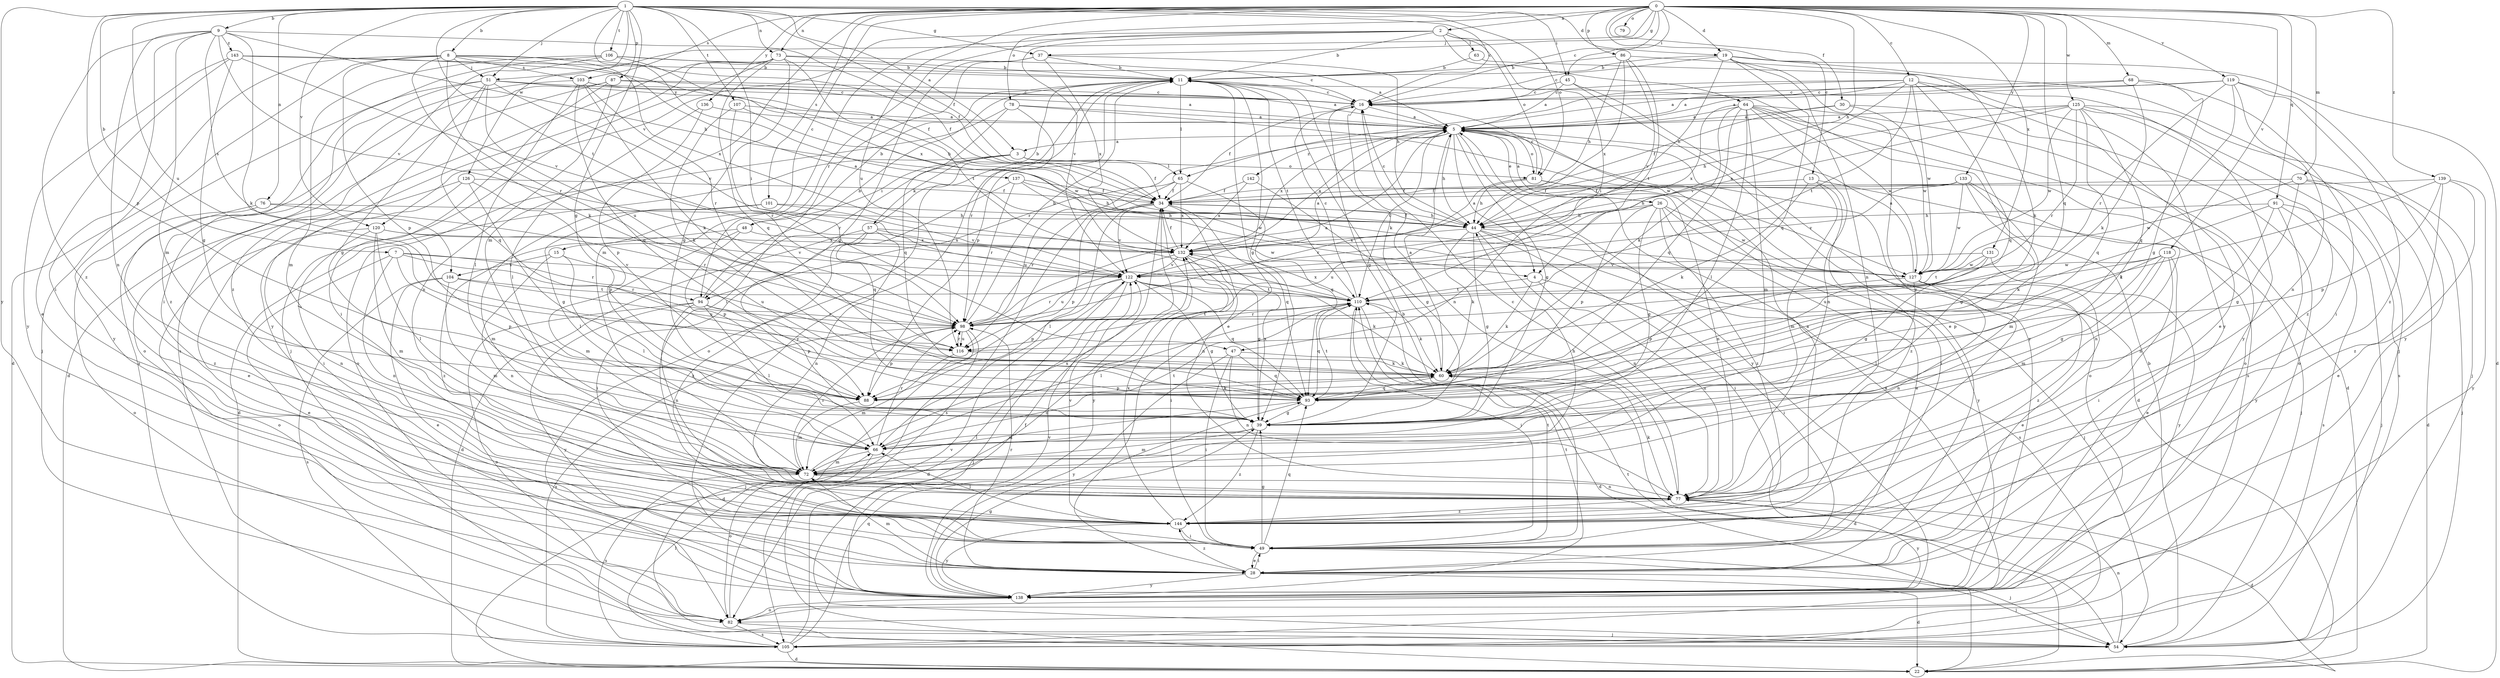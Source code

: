 strict digraph  {
0;
1;
2;
3;
4;
5;
7;
8;
9;
11;
12;
13;
15;
16;
19;
22;
26;
28;
30;
34;
37;
39;
44;
45;
47;
48;
49;
51;
54;
57;
60;
63;
64;
65;
66;
68;
70;
72;
73;
76;
77;
78;
79;
81;
82;
86;
87;
88;
91;
93;
94;
98;
101;
103;
104;
105;
106;
107;
110;
116;
118;
119;
120;
122;
125;
126;
127;
131;
132;
133;
136;
137;
138;
139;
142;
143;
144;
0 -> 2  [label=a];
0 -> 12  [label=c];
0 -> 13  [label=c];
0 -> 15  [label=c];
0 -> 16  [label=c];
0 -> 19  [label=d];
0 -> 30  [label=f];
0 -> 37  [label=g];
0 -> 44  [label=h];
0 -> 45  [label=i];
0 -> 51  [label=j];
0 -> 68  [label=m];
0 -> 70  [label=m];
0 -> 72  [label=m];
0 -> 73  [label=n];
0 -> 78  [label=o];
0 -> 79  [label=o];
0 -> 86  [label=p];
0 -> 91  [label=q];
0 -> 93  [label=q];
0 -> 101  [label=s];
0 -> 103  [label=s];
0 -> 116  [label=u];
0 -> 118  [label=v];
0 -> 119  [label=v];
0 -> 125  [label=w];
0 -> 131  [label=x];
0 -> 133  [label=y];
0 -> 136  [label=y];
0 -> 139  [label=z];
1 -> 3  [label=a];
1 -> 7  [label=b];
1 -> 8  [label=b];
1 -> 9  [label=b];
1 -> 16  [label=c];
1 -> 19  [label=d];
1 -> 34  [label=f];
1 -> 37  [label=g];
1 -> 39  [label=g];
1 -> 45  [label=i];
1 -> 47  [label=i];
1 -> 51  [label=j];
1 -> 73  [label=n];
1 -> 76  [label=n];
1 -> 81  [label=o];
1 -> 87  [label=p];
1 -> 88  [label=p];
1 -> 106  [label=t];
1 -> 107  [label=t];
1 -> 110  [label=t];
1 -> 116  [label=u];
1 -> 120  [label=v];
1 -> 126  [label=w];
1 -> 137  [label=y];
1 -> 138  [label=y];
2 -> 11  [label=b];
2 -> 47  [label=i];
2 -> 63  [label=l];
2 -> 64  [label=l];
2 -> 72  [label=m];
2 -> 81  [label=o];
2 -> 94  [label=r];
2 -> 120  [label=v];
2 -> 122  [label=v];
3 -> 22  [label=d];
3 -> 34  [label=f];
3 -> 48  [label=i];
3 -> 57  [label=k];
3 -> 65  [label=l];
3 -> 81  [label=o];
3 -> 94  [label=r];
4 -> 49  [label=i];
4 -> 60  [label=k];
4 -> 77  [label=n];
4 -> 110  [label=t];
5 -> 3  [label=a];
5 -> 4  [label=a];
5 -> 22  [label=d];
5 -> 26  [label=e];
5 -> 39  [label=g];
5 -> 44  [label=h];
5 -> 81  [label=o];
5 -> 82  [label=o];
5 -> 94  [label=r];
5 -> 110  [label=t];
5 -> 132  [label=x];
5 -> 138  [label=y];
5 -> 142  [label=z];
7 -> 28  [label=e];
7 -> 77  [label=n];
7 -> 88  [label=p];
7 -> 94  [label=r];
7 -> 98  [label=r];
7 -> 122  [label=v];
8 -> 4  [label=a];
8 -> 22  [label=d];
8 -> 34  [label=f];
8 -> 51  [label=j];
8 -> 54  [label=j];
8 -> 60  [label=k];
8 -> 88  [label=p];
8 -> 98  [label=r];
8 -> 103  [label=s];
8 -> 132  [label=x];
9 -> 34  [label=f];
9 -> 44  [label=h];
9 -> 49  [label=i];
9 -> 60  [label=k];
9 -> 72  [label=m];
9 -> 77  [label=n];
9 -> 104  [label=s];
9 -> 122  [label=v];
9 -> 143  [label=z];
9 -> 144  [label=z];
11 -> 16  [label=c];
11 -> 28  [label=e];
11 -> 39  [label=g];
11 -> 60  [label=k];
11 -> 65  [label=l];
11 -> 82  [label=o];
11 -> 88  [label=p];
11 -> 110  [label=t];
11 -> 138  [label=y];
12 -> 4  [label=a];
12 -> 5  [label=a];
12 -> 16  [label=c];
12 -> 28  [label=e];
12 -> 65  [label=l];
12 -> 93  [label=q];
12 -> 110  [label=t];
12 -> 127  [label=w];
12 -> 138  [label=y];
13 -> 34  [label=f];
13 -> 54  [label=j];
13 -> 60  [label=k];
13 -> 72  [label=m];
13 -> 144  [label=z];
15 -> 66  [label=l];
15 -> 77  [label=n];
15 -> 104  [label=s];
15 -> 116  [label=u];
16 -> 5  [label=a];
16 -> 34  [label=f];
16 -> 39  [label=g];
16 -> 77  [label=n];
19 -> 11  [label=b];
19 -> 16  [label=c];
19 -> 22  [label=d];
19 -> 44  [label=h];
19 -> 54  [label=j];
19 -> 77  [label=n];
19 -> 93  [label=q];
19 -> 144  [label=z];
26 -> 5  [label=a];
26 -> 28  [label=e];
26 -> 39  [label=g];
26 -> 44  [label=h];
26 -> 88  [label=p];
26 -> 116  [label=u];
26 -> 127  [label=w];
26 -> 138  [label=y];
26 -> 144  [label=z];
28 -> 22  [label=d];
28 -> 49  [label=i];
28 -> 54  [label=j];
28 -> 72  [label=m];
28 -> 98  [label=r];
28 -> 138  [label=y];
28 -> 144  [label=z];
30 -> 5  [label=a];
30 -> 34  [label=f];
30 -> 82  [label=o];
30 -> 127  [label=w];
34 -> 44  [label=h];
34 -> 66  [label=l];
34 -> 77  [label=n];
34 -> 82  [label=o];
34 -> 88  [label=p];
34 -> 93  [label=q];
34 -> 98  [label=r];
34 -> 122  [label=v];
34 -> 138  [label=y];
37 -> 11  [label=b];
37 -> 39  [label=g];
37 -> 44  [label=h];
37 -> 49  [label=i];
37 -> 132  [label=x];
39 -> 66  [label=l];
39 -> 72  [label=m];
39 -> 132  [label=x];
39 -> 144  [label=z];
44 -> 16  [label=c];
44 -> 34  [label=f];
44 -> 39  [label=g];
44 -> 49  [label=i];
44 -> 54  [label=j];
44 -> 60  [label=k];
44 -> 77  [label=n];
44 -> 105  [label=s];
44 -> 132  [label=x];
45 -> 5  [label=a];
45 -> 16  [label=c];
45 -> 28  [label=e];
45 -> 138  [label=y];
47 -> 49  [label=i];
47 -> 60  [label=k];
47 -> 77  [label=n];
47 -> 93  [label=q];
47 -> 138  [label=y];
48 -> 11  [label=b];
48 -> 72  [label=m];
48 -> 88  [label=p];
48 -> 132  [label=x];
48 -> 144  [label=z];
49 -> 11  [label=b];
49 -> 28  [label=e];
49 -> 39  [label=g];
49 -> 54  [label=j];
49 -> 93  [label=q];
49 -> 110  [label=t];
51 -> 16  [label=c];
51 -> 39  [label=g];
51 -> 44  [label=h];
51 -> 93  [label=q];
51 -> 116  [label=u];
51 -> 122  [label=v];
51 -> 138  [label=y];
51 -> 144  [label=z];
54 -> 11  [label=b];
54 -> 77  [label=n];
54 -> 110  [label=t];
57 -> 11  [label=b];
57 -> 22  [label=d];
57 -> 49  [label=i];
57 -> 77  [label=n];
57 -> 127  [label=w];
57 -> 132  [label=x];
57 -> 144  [label=z];
60 -> 5  [label=a];
60 -> 22  [label=d];
60 -> 88  [label=p];
60 -> 93  [label=q];
63 -> 11  [label=b];
63 -> 138  [label=y];
64 -> 5  [label=a];
64 -> 22  [label=d];
64 -> 60  [label=k];
64 -> 66  [label=l];
64 -> 72  [label=m];
64 -> 77  [label=n];
64 -> 82  [label=o];
64 -> 93  [label=q];
64 -> 105  [label=s];
64 -> 127  [label=w];
64 -> 132  [label=x];
65 -> 34  [label=f];
65 -> 93  [label=q];
65 -> 105  [label=s];
65 -> 116  [label=u];
65 -> 132  [label=x];
66 -> 72  [label=m];
66 -> 82  [label=o];
66 -> 98  [label=r];
66 -> 110  [label=t];
68 -> 5  [label=a];
68 -> 16  [label=c];
68 -> 39  [label=g];
68 -> 49  [label=i];
68 -> 60  [label=k];
70 -> 22  [label=d];
70 -> 34  [label=f];
70 -> 39  [label=g];
70 -> 54  [label=j];
70 -> 127  [label=w];
72 -> 44  [label=h];
72 -> 77  [label=n];
72 -> 98  [label=r];
72 -> 105  [label=s];
72 -> 132  [label=x];
73 -> 11  [label=b];
73 -> 16  [label=c];
73 -> 39  [label=g];
73 -> 54  [label=j];
73 -> 93  [label=q];
73 -> 105  [label=s];
73 -> 110  [label=t];
73 -> 138  [label=y];
76 -> 44  [label=h];
76 -> 82  [label=o];
76 -> 98  [label=r];
76 -> 144  [label=z];
77 -> 16  [label=c];
77 -> 22  [label=d];
77 -> 60  [label=k];
77 -> 138  [label=y];
77 -> 144  [label=z];
78 -> 5  [label=a];
78 -> 82  [label=o];
78 -> 93  [label=q];
78 -> 98  [label=r];
78 -> 127  [label=w];
81 -> 16  [label=c];
81 -> 44  [label=h];
81 -> 49  [label=i];
81 -> 77  [label=n];
81 -> 98  [label=r];
82 -> 54  [label=j];
82 -> 105  [label=s];
82 -> 122  [label=v];
86 -> 11  [label=b];
86 -> 44  [label=h];
86 -> 60  [label=k];
86 -> 110  [label=t];
86 -> 122  [label=v];
86 -> 132  [label=x];
87 -> 5  [label=a];
87 -> 16  [label=c];
87 -> 22  [label=d];
87 -> 49  [label=i];
87 -> 77  [label=n];
87 -> 105  [label=s];
88 -> 60  [label=k];
88 -> 72  [label=m];
91 -> 44  [label=h];
91 -> 54  [label=j];
91 -> 60  [label=k];
91 -> 77  [label=n];
91 -> 105  [label=s];
91 -> 138  [label=y];
93 -> 39  [label=g];
93 -> 72  [label=m];
93 -> 110  [label=t];
94 -> 11  [label=b];
94 -> 66  [label=l];
94 -> 77  [label=n];
94 -> 82  [label=o];
94 -> 88  [label=p];
94 -> 98  [label=r];
94 -> 138  [label=y];
98 -> 5  [label=a];
98 -> 11  [label=b];
98 -> 22  [label=d];
98 -> 54  [label=j];
98 -> 88  [label=p];
98 -> 105  [label=s];
98 -> 110  [label=t];
98 -> 116  [label=u];
101 -> 44  [label=h];
101 -> 66  [label=l];
101 -> 72  [label=m];
101 -> 122  [label=v];
103 -> 5  [label=a];
103 -> 16  [label=c];
103 -> 60  [label=k];
103 -> 66  [label=l];
103 -> 82  [label=o];
103 -> 93  [label=q];
103 -> 98  [label=r];
104 -> 28  [label=e];
104 -> 72  [label=m];
104 -> 105  [label=s];
104 -> 110  [label=t];
104 -> 116  [label=u];
105 -> 5  [label=a];
105 -> 22  [label=d];
105 -> 34  [label=f];
105 -> 66  [label=l];
105 -> 93  [label=q];
106 -> 5  [label=a];
106 -> 11  [label=b];
106 -> 49  [label=i];
106 -> 72  [label=m];
106 -> 132  [label=x];
106 -> 144  [label=z];
107 -> 5  [label=a];
107 -> 60  [label=k];
107 -> 98  [label=r];
107 -> 127  [label=w];
110 -> 16  [label=c];
110 -> 22  [label=d];
110 -> 49  [label=i];
110 -> 60  [label=k];
110 -> 66  [label=l];
110 -> 93  [label=q];
110 -> 98  [label=r];
110 -> 132  [label=x];
116 -> 60  [label=k];
116 -> 72  [label=m];
116 -> 98  [label=r];
118 -> 28  [label=e];
118 -> 39  [label=g];
118 -> 49  [label=i];
118 -> 72  [label=m];
118 -> 88  [label=p];
118 -> 116  [label=u];
118 -> 127  [label=w];
119 -> 5  [label=a];
119 -> 16  [label=c];
119 -> 77  [label=n];
119 -> 93  [label=q];
119 -> 98  [label=r];
119 -> 138  [label=y];
119 -> 144  [label=z];
120 -> 66  [label=l];
120 -> 72  [label=m];
120 -> 77  [label=n];
120 -> 82  [label=o];
120 -> 122  [label=v];
120 -> 132  [label=x];
122 -> 5  [label=a];
122 -> 22  [label=d];
122 -> 39  [label=g];
122 -> 54  [label=j];
122 -> 60  [label=k];
122 -> 88  [label=p];
122 -> 93  [label=q];
122 -> 98  [label=r];
122 -> 110  [label=t];
125 -> 5  [label=a];
125 -> 44  [label=h];
125 -> 54  [label=j];
125 -> 66  [label=l];
125 -> 93  [label=q];
125 -> 98  [label=r];
125 -> 105  [label=s];
125 -> 122  [label=v];
125 -> 127  [label=w];
125 -> 144  [label=z];
126 -> 28  [label=e];
126 -> 34  [label=f];
126 -> 39  [label=g];
126 -> 49  [label=i];
126 -> 88  [label=p];
127 -> 5  [label=a];
127 -> 28  [label=e];
127 -> 66  [label=l];
127 -> 77  [label=n];
127 -> 88  [label=p];
127 -> 144  [label=z];
131 -> 39  [label=g];
131 -> 110  [label=t];
131 -> 122  [label=v];
131 -> 127  [label=w];
131 -> 138  [label=y];
132 -> 5  [label=a];
132 -> 34  [label=f];
132 -> 39  [label=g];
132 -> 49  [label=i];
132 -> 116  [label=u];
132 -> 122  [label=v];
133 -> 34  [label=f];
133 -> 39  [label=g];
133 -> 44  [label=h];
133 -> 72  [label=m];
133 -> 77  [label=n];
133 -> 122  [label=v];
133 -> 127  [label=w];
136 -> 5  [label=a];
136 -> 66  [label=l];
136 -> 88  [label=p];
137 -> 34  [label=f];
137 -> 44  [label=h];
137 -> 93  [label=q];
137 -> 98  [label=r];
137 -> 127  [label=w];
138 -> 39  [label=g];
138 -> 82  [label=o];
138 -> 110  [label=t];
138 -> 122  [label=v];
139 -> 28  [label=e];
139 -> 34  [label=f];
139 -> 60  [label=k];
139 -> 88  [label=p];
139 -> 138  [label=y];
139 -> 144  [label=z];
142 -> 34  [label=f];
142 -> 39  [label=g];
142 -> 132  [label=x];
143 -> 11  [label=b];
143 -> 28  [label=e];
143 -> 34  [label=f];
143 -> 39  [label=g];
143 -> 122  [label=v];
143 -> 138  [label=y];
144 -> 5  [label=a];
144 -> 49  [label=i];
144 -> 66  [label=l];
144 -> 122  [label=v];
144 -> 132  [label=x];
144 -> 138  [label=y];
}
